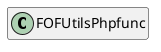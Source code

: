 @startuml
set namespaceSeparator \\
hide members
hide << alias >> circle

class FOFUtilsPhpfunc
@enduml
